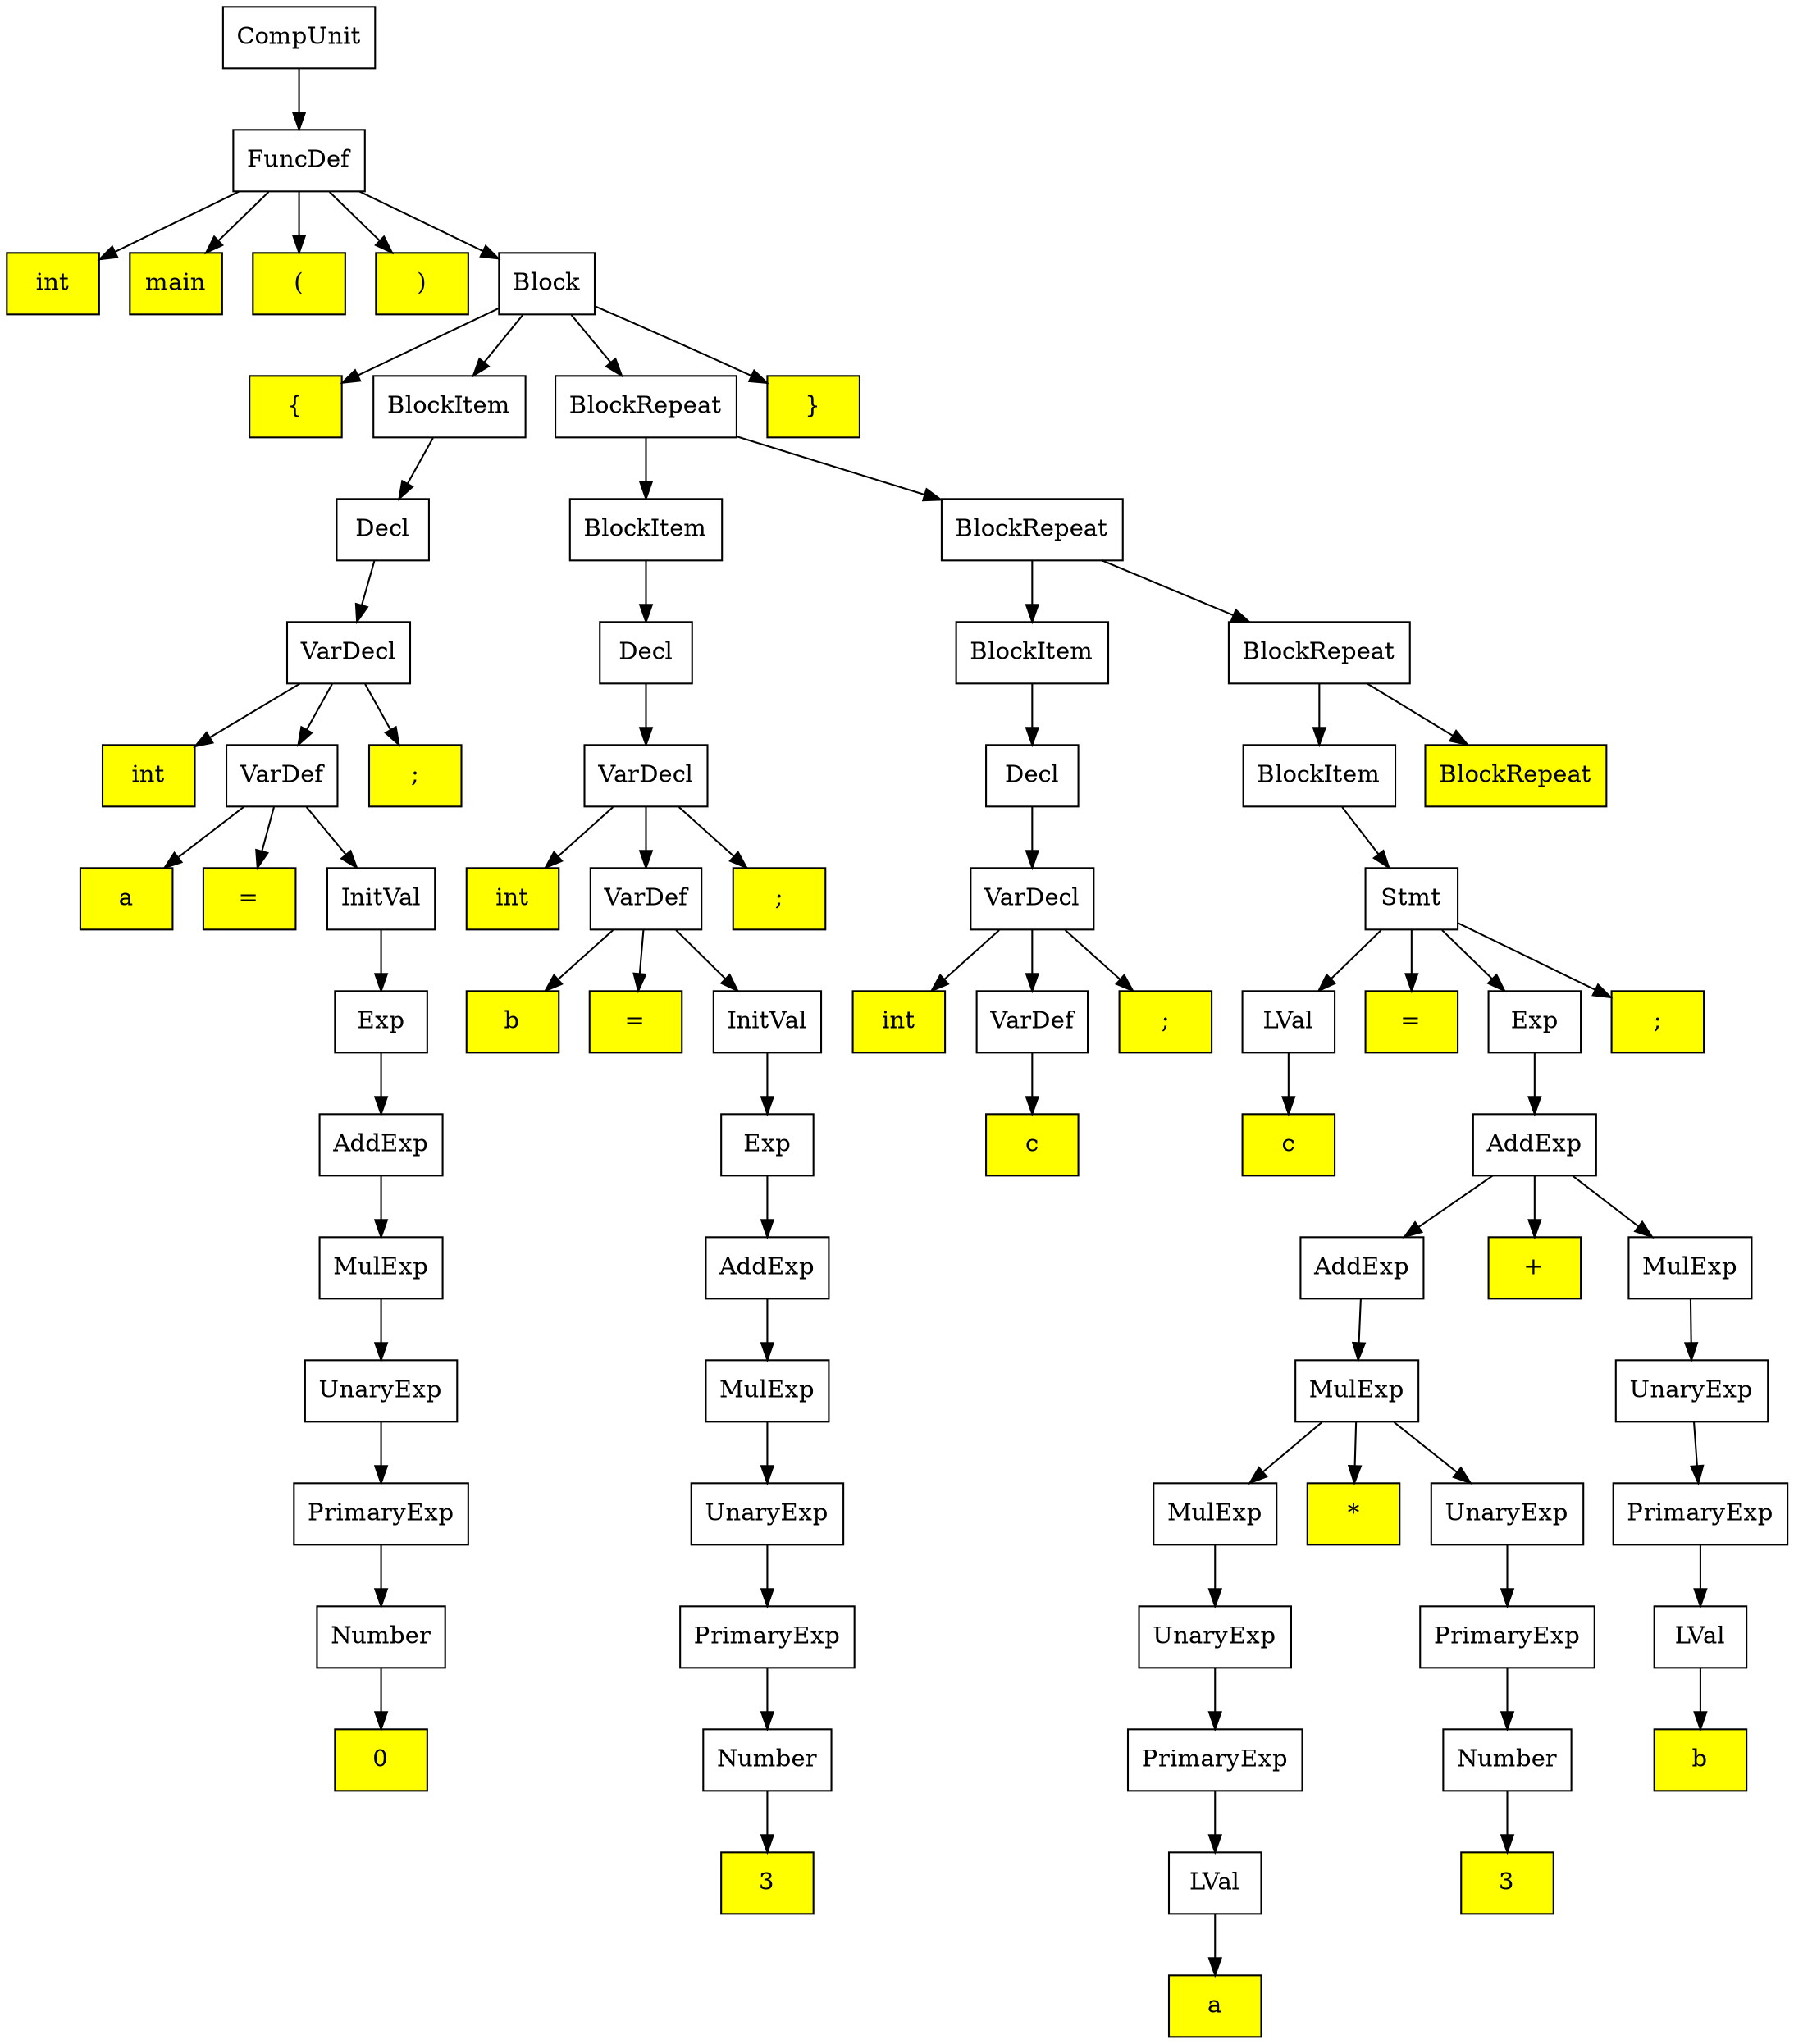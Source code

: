 digraph tree {
	fontname = "Consolas"
	fontsize = 24
	node[shape = "box"]

	"CompUnit (0)(0)" [label="CompUnit"]
	"FuncDef (1)(0)" [label="FuncDef"]
	"int (2)(0)" [label="int" style=filled fillcolor=yellow ]
	"main (2)(0)" [label="main" style=filled fillcolor=yellow ]
	"( (2)(0)" [label="(" style=filled fillcolor=yellow ]
	") (2)(0)" [label=")" style=filled fillcolor=yellow ]
	"Block (2)(0)" [label="Block"]
	"{ (3)(0)" [label="{" style=filled fillcolor=yellow ]
	"BlockItem (3)(0)" [label="BlockItem"]
	"BlockRepeat (3)(0)" [label="BlockRepeat"]
	"} (3)(0)" [label="}" style=filled fillcolor=yellow ]
	"Decl (4)(0)" [label="Decl"]
	"BlockItem (4)(0)" [label="BlockItem"]
	"BlockRepeat (4)(0)" [label="BlockRepeat"]
	"VarDecl (5)(0)" [label="VarDecl"]
	"Decl (5)(0)" [label="Decl"]
	"BlockItem (5)(0)" [label="BlockItem"]
	"BlockRepeat (5)(0)" [label="BlockRepeat"]
	"int (6)(0)" [label="int" style=filled fillcolor=yellow ]
	"VarDef (6)(0)" [label="VarDef"]
	"; (6)(0)" [label=";" style=filled fillcolor=yellow ]
	"VarDecl (6)(0)" [label="VarDecl"]
	"Decl (6)(0)" [label="Decl"]
	"BlockItem (6)(0)" [label="BlockItem"]
	"BlockRepeat (6)(0)" [label="BlockRepeat" style=filled fillcolor=yellow ]
	"a (7)(0)" [label="a" style=filled fillcolor=yellow ]
	"= (7)(0)" [label="=" style=filled fillcolor=yellow ]
	"InitVal (7)(0)" [label="InitVal"]
	"int (7)(0)" [label="int" style=filled fillcolor=yellow ]
	"VarDef (7)(0)" [label="VarDef"]
	"; (7)(0)" [label=";" style=filled fillcolor=yellow ]
	"VarDecl (7)(0)" [label="VarDecl"]
	"Stmt (7)(0)" [label="Stmt"]
	"Exp (8)(0)" [label="Exp"]
	"b (8)(0)" [label="b" style=filled fillcolor=yellow ]
	"= (8)(0)" [label="=" style=filled fillcolor=yellow ]
	"InitVal (8)(0)" [label="InitVal"]
	"int (8)(0)" [label="int" style=filled fillcolor=yellow ]
	"VarDef (8)(0)" [label="VarDef"]
	"; (8)(0)" [label=";" style=filled fillcolor=yellow ]
	"LVal (8)(0)" [label="LVal"]
	"= (8)(1)" [label="=" style=filled fillcolor=yellow ]
	"Exp (8)(1)" [label="Exp"]
	"; (8)(1)" [label=";" style=filled fillcolor=yellow ]
	"AddExp (9)(0)" [label="AddExp"]
	"Exp (9)(0)" [label="Exp"]
	"c (9)(0)" [label="c" style=filled fillcolor=yellow ]
	"c (9)(1)" [label="c" style=filled fillcolor=yellow ]
	"AddExp (9)(1)" [label="AddExp"]
	"MulExp (10)(0)" [label="MulExp"]
	"AddExp (10)(0)" [label="AddExp"]
	"AddExp (10)(1)" [label="AddExp"]
	"+ (10)(0)" [label="+" style=filled fillcolor=yellow ]
	"MulExp (10)(1)" [label="MulExp"]
	"UnaryExp (11)(0)" [label="UnaryExp"]
	"MulExp (11)(0)" [label="MulExp"]
	"MulExp (11)(1)" [label="MulExp"]
	"UnaryExp (11)(1)" [label="UnaryExp"]
	"PrimaryExp (12)(0)" [label="PrimaryExp"]
	"UnaryExp (12)(0)" [label="UnaryExp"]
	"MulExp (12)(0)" [label="MulExp"]
	"* (12)(0)" [label="*" style=filled fillcolor=yellow ]
	"UnaryExp (12)(1)" [label="UnaryExp"]
	"PrimaryExp (12)(1)" [label="PrimaryExp"]
	"Number (13)(0)" [label="Number"]
	"PrimaryExp (13)(0)" [label="PrimaryExp"]
	"UnaryExp (13)(0)" [label="UnaryExp"]
	"PrimaryExp (13)(1)" [label="PrimaryExp"]
	"LVal (13)(0)" [label="LVal"]
	"0 (14)(0)" [label="0" style=filled fillcolor=yellow ]
	"Number (14)(0)" [label="Number"]
	"PrimaryExp (14)(0)" [label="PrimaryExp"]
	"Number (14)(1)" [label="Number"]
	"b (14)(0)" [label="b" style=filled fillcolor=yellow ]
	"3 (15)(0)" [label="3" style=filled fillcolor=yellow ]
	"LVal (15)(0)" [label="LVal"]
	"3 (15)(1)" [label="3" style=filled fillcolor=yellow ]
	"a (16)(0)" [label="a" style=filled fillcolor=yellow ]
	"CompUnit (0)(0)" -> "FuncDef (1)(0)";
	"FuncDef (1)(0)" -> "int (2)(0)";
	"FuncDef (1)(0)" -> "main (2)(0)";
	"FuncDef (1)(0)" -> "( (2)(0)";
	"FuncDef (1)(0)" -> ") (2)(0)";
	"FuncDef (1)(0)" -> "Block (2)(0)";
	"Block (2)(0)" -> "{ (3)(0)";
	"Block (2)(0)" -> "BlockItem (3)(0)";
	"Block (2)(0)" -> "BlockRepeat (3)(0)";
	"Block (2)(0)" -> "} (3)(0)";
	"BlockItem (3)(0)" -> "Decl (4)(0)";
	"BlockRepeat (3)(0)" -> "BlockItem (4)(0)";
	"BlockRepeat (3)(0)" -> "BlockRepeat (4)(0)";
	"Decl (4)(0)" -> "VarDecl (5)(0)";
	"BlockItem (4)(0)" -> "Decl (5)(0)";
	"BlockRepeat (4)(0)" -> "BlockItem (5)(0)";
	"BlockRepeat (4)(0)" -> "BlockRepeat (5)(0)";
	"VarDecl (5)(0)" -> "int (6)(0)";
	"VarDecl (5)(0)" -> "VarDef (6)(0)";
	"VarDecl (5)(0)" -> "; (6)(0)";
	"Decl (5)(0)" -> "VarDecl (6)(0)";
	"BlockItem (5)(0)" -> "Decl (6)(0)";
	"BlockRepeat (5)(0)" -> "BlockItem (6)(0)";
	"BlockRepeat (5)(0)" -> "BlockRepeat (6)(0)";
	"VarDef (6)(0)" -> "a (7)(0)";
	"VarDef (6)(0)" -> "= (7)(0)";
	"VarDef (6)(0)" -> "InitVal (7)(0)";
	"VarDecl (6)(0)" -> "int (7)(0)";
	"VarDecl (6)(0)" -> "VarDef (7)(0)";
	"VarDecl (6)(0)" -> "; (7)(0)";
	"Decl (6)(0)" -> "VarDecl (7)(0)";
	"BlockItem (6)(0)" -> "Stmt (7)(0)";
	"InitVal (7)(0)" -> "Exp (8)(0)";
	"VarDef (7)(0)" -> "b (8)(0)";
	"VarDef (7)(0)" -> "= (8)(0)";
	"VarDef (7)(0)" -> "InitVal (8)(0)";
	"VarDecl (7)(0)" -> "int (8)(0)";
	"VarDecl (7)(0)" -> "VarDef (8)(0)";
	"VarDecl (7)(0)" -> "; (8)(0)";
	"Stmt (7)(0)" -> "LVal (8)(0)";
	"Stmt (7)(0)" -> "= (8)(1)";
	"Stmt (7)(0)" -> "Exp (8)(1)";
	"Stmt (7)(0)" -> "; (8)(1)";
	"Exp (8)(0)" -> "AddExp (9)(0)";
	"InitVal (8)(0)" -> "Exp (9)(0)";
	"VarDef (8)(0)" -> "c (9)(0)";
	"LVal (8)(0)" -> "c (9)(1)";
	"Exp (8)(1)" -> "AddExp (9)(1)";
	"AddExp (9)(0)" -> "MulExp (10)(0)";
	"Exp (9)(0)" -> "AddExp (10)(0)";
	"AddExp (9)(1)" -> "AddExp (10)(1)";
	"AddExp (9)(1)" -> "+ (10)(0)";
	"AddExp (9)(1)" -> "MulExp (10)(1)";
	"MulExp (10)(0)" -> "UnaryExp (11)(0)";
	"AddExp (10)(0)" -> "MulExp (11)(0)";
	"AddExp (10)(1)" -> "MulExp (11)(1)";
	"MulExp (10)(1)" -> "UnaryExp (11)(1)";
	"UnaryExp (11)(0)" -> "PrimaryExp (12)(0)";
	"MulExp (11)(0)" -> "UnaryExp (12)(0)";
	"MulExp (11)(1)" -> "MulExp (12)(0)";
	"MulExp (11)(1)" -> "* (12)(0)";
	"MulExp (11)(1)" -> "UnaryExp (12)(1)";
	"UnaryExp (11)(1)" -> "PrimaryExp (12)(1)";
	"PrimaryExp (12)(0)" -> "Number (13)(0)";
	"UnaryExp (12)(0)" -> "PrimaryExp (13)(0)";
	"MulExp (12)(0)" -> "UnaryExp (13)(0)";
	"UnaryExp (12)(1)" -> "PrimaryExp (13)(1)";
	"PrimaryExp (12)(1)" -> "LVal (13)(0)";
	"Number (13)(0)" -> "0 (14)(0)";
	"PrimaryExp (13)(0)" -> "Number (14)(0)";
	"UnaryExp (13)(0)" -> "PrimaryExp (14)(0)";
	"PrimaryExp (13)(1)" -> "Number (14)(1)";
	"LVal (13)(0)" -> "b (14)(0)";
	"Number (14)(0)" -> "3 (15)(0)";
	"PrimaryExp (14)(0)" -> "LVal (15)(0)";
	"Number (14)(1)" -> "3 (15)(1)";
	"LVal (15)(0)" -> "a (16)(0)";
}